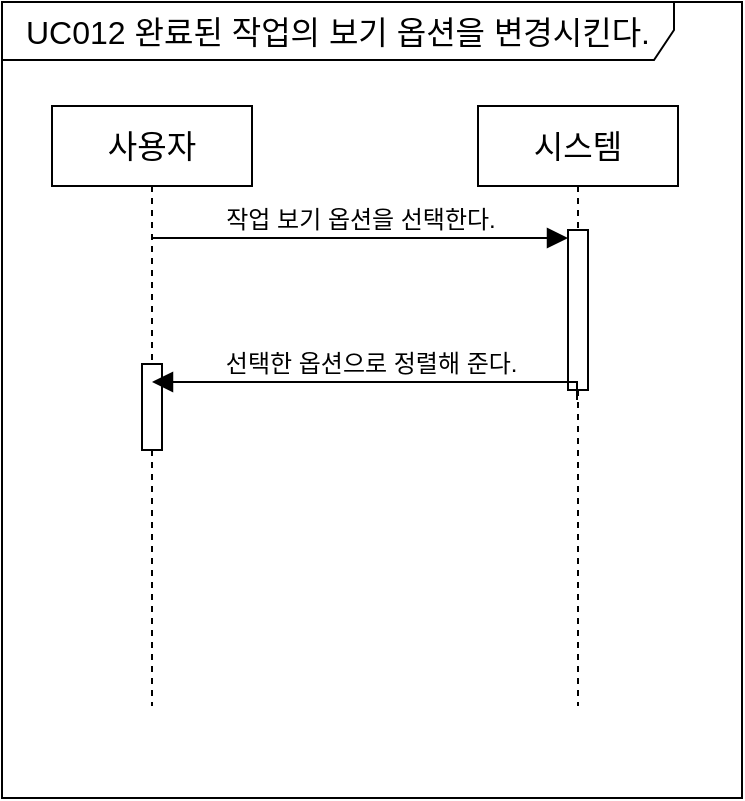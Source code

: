 <mxfile version="21.3.6" type="device">
  <diagram name="페이지-1" id="-ks9v5uaCD2AGj7Ir0KU">
    <mxGraphModel dx="469" dy="1015" grid="0" gridSize="10" guides="1" tooltips="1" connect="1" arrows="1" fold="1" page="0" pageScale="1" pageWidth="827" pageHeight="1169" math="0" shadow="0">
      <root>
        <mxCell id="0" />
        <mxCell id="1" parent="0" />
        <mxCell id="UvxBjCR1peNvATGhlcwQ-1" value="사용자" style="shape=umlLifeline;perimeter=lifelinePerimeter;whiteSpace=wrap;html=1;container=1;dropTarget=0;collapsible=0;recursiveResize=0;outlineConnect=0;portConstraint=eastwest;newEdgeStyle={&quot;edgeStyle&quot;:&quot;elbowEdgeStyle&quot;,&quot;elbow&quot;:&quot;vertical&quot;,&quot;curved&quot;:0,&quot;rounded&quot;:0};fontSize=16;" vertex="1" parent="1">
          <mxGeometry x="54" y="22" width="100" height="300" as="geometry" />
        </mxCell>
        <mxCell id="UvxBjCR1peNvATGhlcwQ-7" value="" style="html=1;points=[];perimeter=orthogonalPerimeter;outlineConnect=0;targetShapes=umlLifeline;portConstraint=eastwest;newEdgeStyle={&quot;edgeStyle&quot;:&quot;elbowEdgeStyle&quot;,&quot;elbow&quot;:&quot;vertical&quot;,&quot;curved&quot;:0,&quot;rounded&quot;:0};fontSize=16;" vertex="1" parent="UvxBjCR1peNvATGhlcwQ-1">
          <mxGeometry x="45" y="129" width="10" height="43" as="geometry" />
        </mxCell>
        <mxCell id="UvxBjCR1peNvATGhlcwQ-2" value="시스템" style="shape=umlLifeline;perimeter=lifelinePerimeter;whiteSpace=wrap;html=1;container=1;dropTarget=0;collapsible=0;recursiveResize=0;outlineConnect=0;portConstraint=eastwest;newEdgeStyle={&quot;edgeStyle&quot;:&quot;elbowEdgeStyle&quot;,&quot;elbow&quot;:&quot;vertical&quot;,&quot;curved&quot;:0,&quot;rounded&quot;:0};fontSize=16;" vertex="1" parent="1">
          <mxGeometry x="267" y="22" width="100" height="300" as="geometry" />
        </mxCell>
        <mxCell id="UvxBjCR1peNvATGhlcwQ-3" value="" style="html=1;points=[];perimeter=orthogonalPerimeter;outlineConnect=0;targetShapes=umlLifeline;portConstraint=eastwest;newEdgeStyle={&quot;edgeStyle&quot;:&quot;elbowEdgeStyle&quot;,&quot;elbow&quot;:&quot;vertical&quot;,&quot;curved&quot;:0,&quot;rounded&quot;:0};fontSize=16;" vertex="1" parent="UvxBjCR1peNvATGhlcwQ-2">
          <mxGeometry x="45" y="62" width="10" height="80" as="geometry" />
        </mxCell>
        <mxCell id="UvxBjCR1peNvATGhlcwQ-4" value="작업 보기 옵션을 선택한다." style="html=1;verticalAlign=bottom;endArrow=block;edgeStyle=elbowEdgeStyle;elbow=vertical;curved=0;rounded=0;fontSize=12;startSize=8;endSize=8;" edge="1" parent="1">
          <mxGeometry relative="1" as="geometry">
            <mxPoint x="103.5" y="88" as="sourcePoint" />
            <mxPoint x="312" y="88" as="targetPoint" />
          </mxGeometry>
        </mxCell>
        <mxCell id="UvxBjCR1peNvATGhlcwQ-6" value="선택한 옵션으로 정렬해 준다.&amp;nbsp;" style="html=1;verticalAlign=bottom;endArrow=block;edgeStyle=elbowEdgeStyle;elbow=vertical;curved=0;rounded=0;fontSize=12;startSize=8;endSize=8;" edge="1" parent="1" target="UvxBjCR1peNvATGhlcwQ-1">
          <mxGeometry width="80" relative="1" as="geometry">
            <mxPoint x="316.5" y="169" as="sourcePoint" />
            <mxPoint x="104" y="169" as="targetPoint" />
            <Array as="points">
              <mxPoint x="300" y="160" />
            </Array>
          </mxGeometry>
        </mxCell>
        <mxCell id="UvxBjCR1peNvATGhlcwQ-8" value="UC012 완료된 작업의 보기 옵션을 변경시킨다." style="shape=umlFrame;whiteSpace=wrap;html=1;pointerEvents=0;fontSize=16;width=336;height=29;" vertex="1" parent="1">
          <mxGeometry x="29" y="-30" width="370" height="398" as="geometry" />
        </mxCell>
      </root>
    </mxGraphModel>
  </diagram>
</mxfile>
